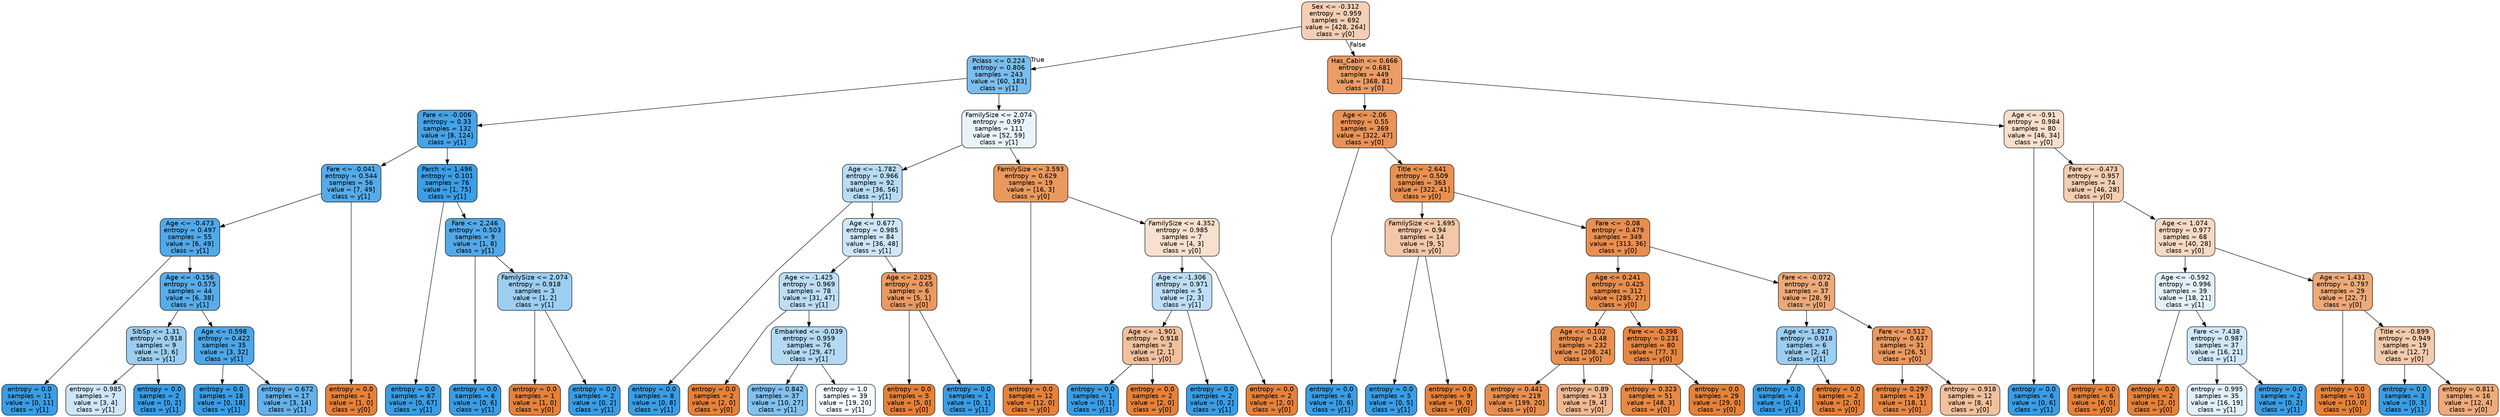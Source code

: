 digraph Tree {
node [shape=box, style="filled, rounded", color="black", fontname=helvetica] ;
graph [ranksep=equally, splines=polyline] ;
edge [fontname=helvetica] ;
0 [label="Sex <= -0.312\nentropy = 0.959\nsamples = 692\nvalue = [428, 264]\nclass = y[0]", fillcolor="#f5cfb3"] ;
1 [label="Pclass <= 0.224\nentropy = 0.806\nsamples = 243\nvalue = [60, 183]\nclass = y[1]", fillcolor="#7abdee"] ;
0 -> 1 [labeldistance=2.5, labelangle=45, headlabel="True"] ;
2 [label="Fare <= -0.006\nentropy = 0.33\nsamples = 132\nvalue = [8, 124]\nclass = y[1]", fillcolor="#46a3e7"] ;
1 -> 2 ;
3 [label="Fare <= -0.041\nentropy = 0.544\nsamples = 56\nvalue = [7, 49]\nclass = y[1]", fillcolor="#55abe9"] ;
2 -> 3 ;
4 [label="Age <= -0.473\nentropy = 0.497\nsamples = 55\nvalue = [6, 49]\nclass = y[1]", fillcolor="#51a9e8"] ;
3 -> 4 ;
5 [label="entropy = 0.0\nsamples = 11\nvalue = [0, 11]\nclass = y[1]", fillcolor="#399de5"] ;
4 -> 5 ;
6 [label="Age <= -0.156\nentropy = 0.575\nsamples = 44\nvalue = [6, 38]\nclass = y[1]", fillcolor="#58ace9"] ;
4 -> 6 ;
7 [label="SibSp <= 1.31\nentropy = 0.918\nsamples = 9\nvalue = [3, 6]\nclass = y[1]", fillcolor="#9ccef2"] ;
6 -> 7 ;
8 [label="entropy = 0.985\nsamples = 7\nvalue = [3, 4]\nclass = y[1]", fillcolor="#cee6f8"] ;
7 -> 8 ;
9 [label="entropy = 0.0\nsamples = 2\nvalue = [0, 2]\nclass = y[1]", fillcolor="#399de5"] ;
7 -> 9 ;
10 [label="Age <= 0.598\nentropy = 0.422\nsamples = 35\nvalue = [3, 32]\nclass = y[1]", fillcolor="#4ca6e7"] ;
6 -> 10 ;
11 [label="entropy = 0.0\nsamples = 18\nvalue = [0, 18]\nclass = y[1]", fillcolor="#399de5"] ;
10 -> 11 ;
12 [label="entropy = 0.672\nsamples = 17\nvalue = [3, 14]\nclass = y[1]", fillcolor="#63b2eb"] ;
10 -> 12 ;
13 [label="entropy = 0.0\nsamples = 1\nvalue = [1, 0]\nclass = y[0]", fillcolor="#e58139"] ;
3 -> 13 ;
14 [label="Parch <= 1.496\nentropy = 0.101\nsamples = 76\nvalue = [1, 75]\nclass = y[1]", fillcolor="#3c9ee5"] ;
2 -> 14 ;
15 [label="entropy = 0.0\nsamples = 67\nvalue = [0, 67]\nclass = y[1]", fillcolor="#399de5"] ;
14 -> 15 ;
16 [label="Fare <= 2.246\nentropy = 0.503\nsamples = 9\nvalue = [1, 8]\nclass = y[1]", fillcolor="#52a9e8"] ;
14 -> 16 ;
17 [label="entropy = 0.0\nsamples = 6\nvalue = [0, 6]\nclass = y[1]", fillcolor="#399de5"] ;
16 -> 17 ;
18 [label="FamilySize <= 2.074\nentropy = 0.918\nsamples = 3\nvalue = [1, 2]\nclass = y[1]", fillcolor="#9ccef2"] ;
16 -> 18 ;
19 [label="entropy = 0.0\nsamples = 1\nvalue = [1, 0]\nclass = y[0]", fillcolor="#e58139"] ;
18 -> 19 ;
20 [label="entropy = 0.0\nsamples = 2\nvalue = [0, 2]\nclass = y[1]", fillcolor="#399de5"] ;
18 -> 20 ;
21 [label="FamilySize <= 2.074\nentropy = 0.997\nsamples = 111\nvalue = [52, 59]\nclass = y[1]", fillcolor="#e8f3fc"] ;
1 -> 21 ;
22 [label="Age <= -1.782\nentropy = 0.966\nsamples = 92\nvalue = [36, 56]\nclass = y[1]", fillcolor="#b8dcf6"] ;
21 -> 22 ;
23 [label="entropy = 0.0\nsamples = 8\nvalue = [0, 8]\nclass = y[1]", fillcolor="#399de5"] ;
22 -> 23 ;
24 [label="Age <= 0.677\nentropy = 0.985\nsamples = 84\nvalue = [36, 48]\nclass = y[1]", fillcolor="#cee6f8"] ;
22 -> 24 ;
25 [label="Age <= -1.425\nentropy = 0.969\nsamples = 78\nvalue = [31, 47]\nclass = y[1]", fillcolor="#bcdef6"] ;
24 -> 25 ;
26 [label="entropy = 0.0\nsamples = 2\nvalue = [2, 0]\nclass = y[0]", fillcolor="#e58139"] ;
25 -> 26 ;
27 [label="Embarked <= -0.039\nentropy = 0.959\nsamples = 76\nvalue = [29, 47]\nclass = y[1]", fillcolor="#b3d9f5"] ;
25 -> 27 ;
28 [label="entropy = 0.842\nsamples = 37\nvalue = [10, 27]\nclass = y[1]", fillcolor="#82c1ef"] ;
27 -> 28 ;
29 [label="entropy = 1.0\nsamples = 39\nvalue = [19, 20]\nclass = y[1]", fillcolor="#f5fafe"] ;
27 -> 29 ;
30 [label="Age <= 2.025\nentropy = 0.65\nsamples = 6\nvalue = [5, 1]\nclass = y[0]", fillcolor="#ea9a61"] ;
24 -> 30 ;
31 [label="entropy = 0.0\nsamples = 5\nvalue = [5, 0]\nclass = y[0]", fillcolor="#e58139"] ;
30 -> 31 ;
32 [label="entropy = 0.0\nsamples = 1\nvalue = [0, 1]\nclass = y[1]", fillcolor="#399de5"] ;
30 -> 32 ;
33 [label="FamilySize <= 3.593\nentropy = 0.629\nsamples = 19\nvalue = [16, 3]\nclass = y[0]", fillcolor="#ea995e"] ;
21 -> 33 ;
34 [label="entropy = 0.0\nsamples = 12\nvalue = [12, 0]\nclass = y[0]", fillcolor="#e58139"] ;
33 -> 34 ;
35 [label="FamilySize <= 4.352\nentropy = 0.985\nsamples = 7\nvalue = [4, 3]\nclass = y[0]", fillcolor="#f8e0ce"] ;
33 -> 35 ;
36 [label="Age <= -1.306\nentropy = 0.971\nsamples = 5\nvalue = [2, 3]\nclass = y[1]", fillcolor="#bddef6"] ;
35 -> 36 ;
37 [label="Age <= -1.901\nentropy = 0.918\nsamples = 3\nvalue = [2, 1]\nclass = y[0]", fillcolor="#f2c09c"] ;
36 -> 37 ;
38 [label="entropy = 0.0\nsamples = 1\nvalue = [0, 1]\nclass = y[1]", fillcolor="#399de5"] ;
37 -> 38 ;
39 [label="entropy = 0.0\nsamples = 2\nvalue = [2, 0]\nclass = y[0]", fillcolor="#e58139"] ;
37 -> 39 ;
40 [label="entropy = 0.0\nsamples = 2\nvalue = [0, 2]\nclass = y[1]", fillcolor="#399de5"] ;
36 -> 40 ;
41 [label="entropy = 0.0\nsamples = 2\nvalue = [2, 0]\nclass = y[0]", fillcolor="#e58139"] ;
35 -> 41 ;
42 [label="Has_Cabin <= 0.666\nentropy = 0.681\nsamples = 449\nvalue = [368, 81]\nclass = y[0]", fillcolor="#eb9d65"] ;
0 -> 42 [labeldistance=2.5, labelangle=-45, headlabel="False"] ;
43 [label="Age <= -2.06\nentropy = 0.55\nsamples = 369\nvalue = [322, 47]\nclass = y[0]", fillcolor="#e99356"] ;
42 -> 43 ;
44 [label="entropy = 0.0\nsamples = 6\nvalue = [0, 6]\nclass = y[1]", fillcolor="#399de5"] ;
43 -> 44 ;
45 [label="Title <= -2.641\nentropy = 0.509\nsamples = 363\nvalue = [322, 41]\nclass = y[0]", fillcolor="#e89152"] ;
43 -> 45 ;
46 [label="FamilySize <= 1.695\nentropy = 0.94\nsamples = 14\nvalue = [9, 5]\nclass = y[0]", fillcolor="#f3c7a7"] ;
45 -> 46 ;
47 [label="entropy = 0.0\nsamples = 5\nvalue = [0, 5]\nclass = y[1]", fillcolor="#399de5"] ;
46 -> 47 ;
48 [label="entropy = 0.0\nsamples = 9\nvalue = [9, 0]\nclass = y[0]", fillcolor="#e58139"] ;
46 -> 48 ;
49 [label="Fare <= -0.08\nentropy = 0.479\nsamples = 349\nvalue = [313, 36]\nclass = y[0]", fillcolor="#e88f50"] ;
45 -> 49 ;
50 [label="Age <= 0.241\nentropy = 0.425\nsamples = 312\nvalue = [285, 27]\nclass = y[0]", fillcolor="#e78d4c"] ;
49 -> 50 ;
51 [label="Age <= 0.102\nentropy = 0.48\nsamples = 232\nvalue = [208, 24]\nclass = y[0]", fillcolor="#e89050"] ;
50 -> 51 ;
52 [label="entropy = 0.441\nsamples = 219\nvalue = [199, 20]\nclass = y[0]", fillcolor="#e88e4d"] ;
51 -> 52 ;
53 [label="entropy = 0.89\nsamples = 13\nvalue = [9, 4]\nclass = y[0]", fillcolor="#f1b991"] ;
51 -> 53 ;
54 [label="Fare <= -0.398\nentropy = 0.231\nsamples = 80\nvalue = [77, 3]\nclass = y[0]", fillcolor="#e68641"] ;
50 -> 54 ;
55 [label="entropy = 0.323\nsamples = 51\nvalue = [48, 3]\nclass = y[0]", fillcolor="#e78945"] ;
54 -> 55 ;
56 [label="entropy = 0.0\nsamples = 29\nvalue = [29, 0]\nclass = y[0]", fillcolor="#e58139"] ;
54 -> 56 ;
57 [label="Fare <= -0.072\nentropy = 0.8\nsamples = 37\nvalue = [28, 9]\nclass = y[0]", fillcolor="#edaa79"] ;
49 -> 57 ;
58 [label="Age <= 1.827\nentropy = 0.918\nsamples = 6\nvalue = [2, 4]\nclass = y[1]", fillcolor="#9ccef2"] ;
57 -> 58 ;
59 [label="entropy = 0.0\nsamples = 4\nvalue = [0, 4]\nclass = y[1]", fillcolor="#399de5"] ;
58 -> 59 ;
60 [label="entropy = 0.0\nsamples = 2\nvalue = [2, 0]\nclass = y[0]", fillcolor="#e58139"] ;
58 -> 60 ;
61 [label="Fare <= 0.512\nentropy = 0.637\nsamples = 31\nvalue = [26, 5]\nclass = y[0]", fillcolor="#ea995f"] ;
57 -> 61 ;
62 [label="entropy = 0.297\nsamples = 19\nvalue = [18, 1]\nclass = y[0]", fillcolor="#e68844"] ;
61 -> 62 ;
63 [label="entropy = 0.918\nsamples = 12\nvalue = [8, 4]\nclass = y[0]", fillcolor="#f2c09c"] ;
61 -> 63 ;
64 [label="Age <= -0.91\nentropy = 0.984\nsamples = 80\nvalue = [46, 34]\nclass = y[0]", fillcolor="#f8decb"] ;
42 -> 64 ;
65 [label="entropy = 0.0\nsamples = 6\nvalue = [0, 6]\nclass = y[1]", fillcolor="#399de5"] ;
64 -> 65 ;
66 [label="Fare <= -0.473\nentropy = 0.957\nsamples = 74\nvalue = [46, 28]\nclass = y[0]", fillcolor="#f5ceb2"] ;
64 -> 66 ;
67 [label="entropy = 0.0\nsamples = 6\nvalue = [6, 0]\nclass = y[0]", fillcolor="#e58139"] ;
66 -> 67 ;
68 [label="Age <= 1.074\nentropy = 0.977\nsamples = 68\nvalue = [40, 28]\nclass = y[0]", fillcolor="#f7d9c4"] ;
66 -> 68 ;
69 [label="Age <= -0.592\nentropy = 0.996\nsamples = 39\nvalue = [18, 21]\nclass = y[1]", fillcolor="#e3f1fb"] ;
68 -> 69 ;
70 [label="entropy = 0.0\nsamples = 2\nvalue = [2, 0]\nclass = y[0]", fillcolor="#e58139"] ;
69 -> 70 ;
71 [label="Fare <= 7.438\nentropy = 0.987\nsamples = 37\nvalue = [16, 21]\nclass = y[1]", fillcolor="#d0e8f9"] ;
69 -> 71 ;
72 [label="entropy = 0.995\nsamples = 35\nvalue = [16, 19]\nclass = y[1]", fillcolor="#e0f0fb"] ;
71 -> 72 ;
73 [label="entropy = 0.0\nsamples = 2\nvalue = [0, 2]\nclass = y[1]", fillcolor="#399de5"] ;
71 -> 73 ;
74 [label="Age <= 1.431\nentropy = 0.797\nsamples = 29\nvalue = [22, 7]\nclass = y[0]", fillcolor="#eda978"] ;
68 -> 74 ;
75 [label="entropy = 0.0\nsamples = 10\nvalue = [10, 0]\nclass = y[0]", fillcolor="#e58139"] ;
74 -> 75 ;
76 [label="Title <= -0.899\nentropy = 0.949\nsamples = 19\nvalue = [12, 7]\nclass = y[0]", fillcolor="#f4caac"] ;
74 -> 76 ;
77 [label="entropy = 0.0\nsamples = 3\nvalue = [0, 3]\nclass = y[1]", fillcolor="#399de5"] ;
76 -> 77 ;
78 [label="entropy = 0.811\nsamples = 16\nvalue = [12, 4]\nclass = y[0]", fillcolor="#eeab7b"] ;
76 -> 78 ;
{rank=same ; 0} ;
{rank=same ; 1; 42} ;
{rank=same ; 2; 21; 43; 64} ;
{rank=same ; 3; 14; 22; 33; 45; 66} ;
{rank=same ; 4; 16; 24; 35; 46; 49; 68} ;
{rank=same ; 6; 18; 25; 30; 36; 50; 57; 69; 74} ;
{rank=same ; 7; 10; 27; 37; 51; 54; 58; 61; 71; 76} ;
{rank=same ; 5; 8; 9; 11; 12; 13; 15; 17; 19; 20; 23; 26; 28; 29; 31; 32; 34; 38; 39; 40; 41; 44; 47; 48; 52; 53; 55; 56; 59; 60; 62; 63; 65; 67; 70; 72; 73; 75; 77; 78} ;
}